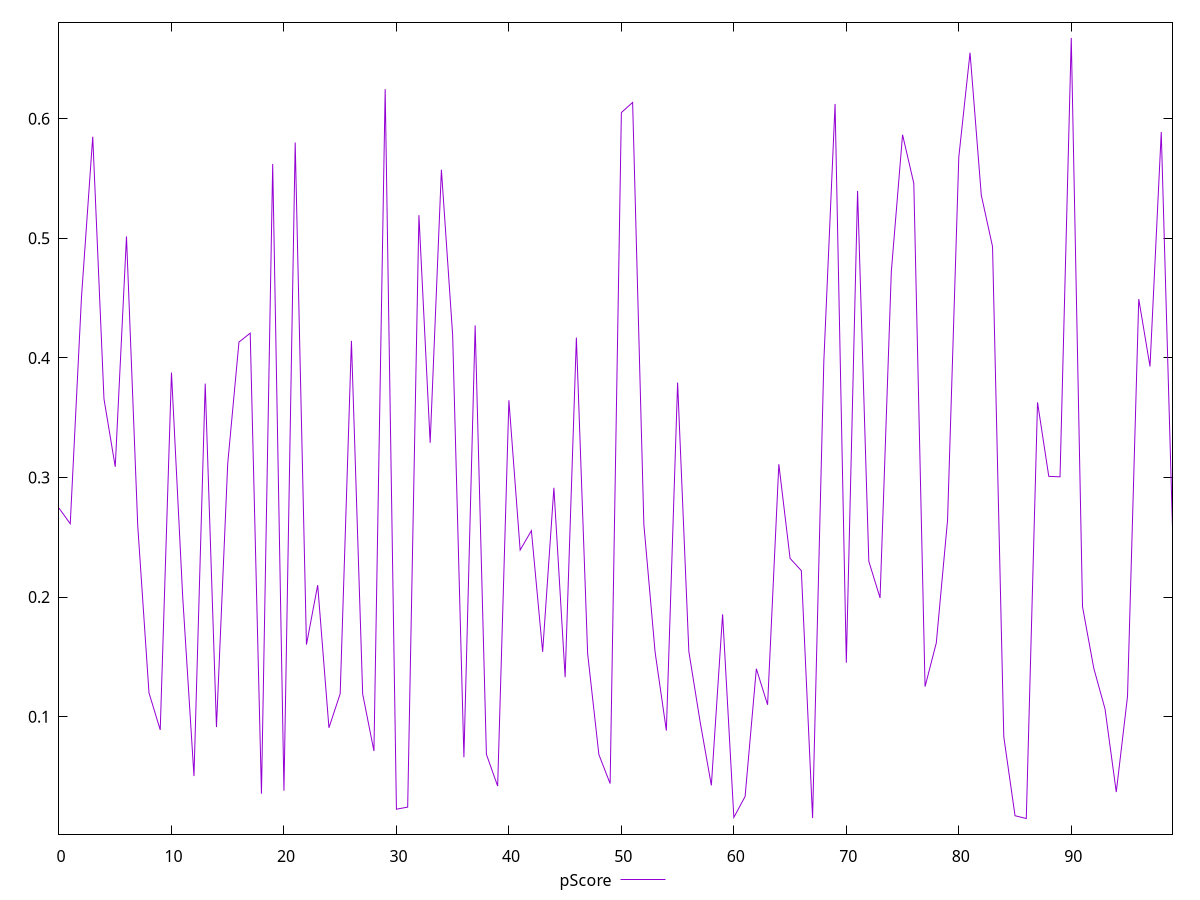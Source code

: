 reset

$pScore <<EOF
0 0.2743882363977307
1 0.26130488295238313
2 0.4508879303471956
3 0.5849571066749997
4 0.3655962390505953
5 0.3089479072999407
6 0.5015495588401861
7 0.2597154308325024
8 0.11988602005921889
9 0.08895123283779283
10 0.387746460423279
11 0.19994956854662677
12 0.050316683115258776
13 0.37847336619951466
14 0.09131582287143664
15 0.31158101220130563
16 0.4132141735990777
17 0.42070137047196876
18 0.0355494649580384
19 0.5621245743529835
20 0.038103031078544625
21 0.5801155762765795
22 0.16024342933795693
23 0.20995596178231263
24 0.09068927638384988
25 0.11920593379884414
26 0.4142246979134644
27 0.1188847949426256
28 0.07130026148521407
29 0.6247258199779453
30 0.02262087015002634
31 0.02436540915031754
32 0.5193535572370604
33 0.32901040683653704
34 0.5573562146467315
35 0.41882627173805437
36 0.06602487422011805
37 0.42713996173051316
38 0.06849001666518906
39 0.041941643179705446
40 0.36455578646366193
41 0.2393212345640291
42 0.2555106995821553
43 0.1542308691045441
44 0.29136357545229075
45 0.13298493067202627
46 0.4169375573423022
47 0.15275917011379025
48 0.06828467604393429
49 0.04403251355540505
50 0.6051676936196679
51 0.6136264577646704
52 0.2605860161915978
53 0.15383690329312033
54 0.08837679173508284
55 0.37938831987781446
56 0.15439245914544947
57 0.09575998626452786
58 0.04252683664557866
59 0.18556337375521947
60 0.01574118830436505
61 0.033246478913167676
62 0.1400547031808026
63 0.109946092550391
64 0.3110713739965853
65 0.23233177243351322
66 0.2220841680140389
67 0.015213482032544468
68 0.3970891815356218
69 0.6123642219206873
70 0.14512780377290657
71 0.5396335312825541
72 0.2299030559916494
73 0.19927134767324156
74 0.47203318159616897
75 0.5865629737349021
76 0.5459552566632812
77 0.1251184073429582
78 0.16167650559229635
79 0.26422968072983904
80 0.5679206280612494
81 0.6551981182652946
82 0.5360806008669969
83 0.4930664745942934
84 0.08318702747889539
85 0.017157357163887166
86 0.014824124569149444
87 0.3627989942137649
88 0.30095714292779646
89 0.3005411373475869
90 0.6675684791888232
91 0.19192959334217452
92 0.14049910106558527
93 0.10651907639165742
94 0.036960125108418396
95 0.11683544575479055
96 0.4491553284298709
97 0.39282751109838293
98 0.5888734768542672
99 0.2575537432462065
EOF

set key outside below
set xrange [0:99]
set yrange [0.0017692374767559662:0.6806233662812167]
set trange [0.0017692374767559662:0.6806233662812167]
set terminal svg size 640, 500 enhanced background rgb 'white'
set output "report_00013_2021-02-09T12-04-24.940Z/mainthread-work-breakdown/samples/pages/pScore/values.svg"

plot $pScore title "pScore" with line

reset
